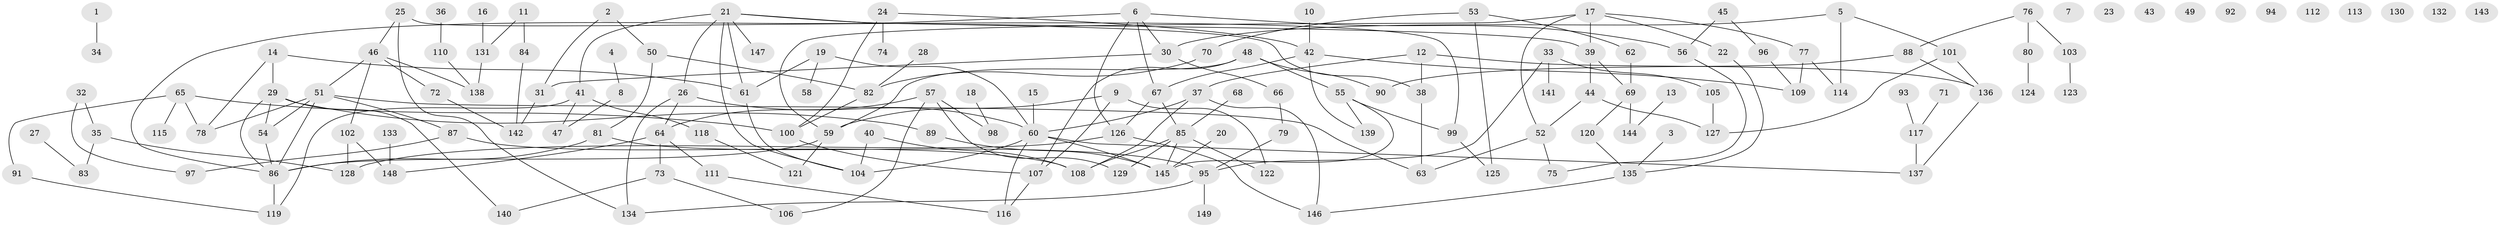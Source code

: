 // Generated by graph-tools (version 1.1) at 2025/13/03/09/25 04:13:12]
// undirected, 149 vertices, 192 edges
graph export_dot {
graph [start="1"]
  node [color=gray90,style=filled];
  1;
  2;
  3;
  4;
  5;
  6;
  7;
  8;
  9;
  10;
  11;
  12;
  13;
  14;
  15;
  16;
  17;
  18;
  19;
  20;
  21;
  22;
  23;
  24;
  25;
  26;
  27;
  28;
  29;
  30;
  31;
  32;
  33;
  34;
  35;
  36;
  37;
  38;
  39;
  40;
  41;
  42;
  43;
  44;
  45;
  46;
  47;
  48;
  49;
  50;
  51;
  52;
  53;
  54;
  55;
  56;
  57;
  58;
  59;
  60;
  61;
  62;
  63;
  64;
  65;
  66;
  67;
  68;
  69;
  70;
  71;
  72;
  73;
  74;
  75;
  76;
  77;
  78;
  79;
  80;
  81;
  82;
  83;
  84;
  85;
  86;
  87;
  88;
  89;
  90;
  91;
  92;
  93;
  94;
  95;
  96;
  97;
  98;
  99;
  100;
  101;
  102;
  103;
  104;
  105;
  106;
  107;
  108;
  109;
  110;
  111;
  112;
  113;
  114;
  115;
  116;
  117;
  118;
  119;
  120;
  121;
  122;
  123;
  124;
  125;
  126;
  127;
  128;
  129;
  130;
  131;
  132;
  133;
  134;
  135;
  136;
  137;
  138;
  139;
  140;
  141;
  142;
  143;
  144;
  145;
  146;
  147;
  148;
  149;
  1 -- 34;
  2 -- 31;
  2 -- 50;
  3 -- 135;
  4 -- 8;
  5 -- 30;
  5 -- 101;
  5 -- 114;
  6 -- 30;
  6 -- 56;
  6 -- 67;
  6 -- 86;
  6 -- 126;
  8 -- 47;
  9 -- 59;
  9 -- 107;
  9 -- 122;
  10 -- 42;
  11 -- 84;
  11 -- 131;
  12 -- 37;
  12 -- 38;
  12 -- 136;
  13 -- 144;
  14 -- 29;
  14 -- 61;
  14 -- 78;
  15 -- 60;
  16 -- 131;
  17 -- 22;
  17 -- 39;
  17 -- 52;
  17 -- 59;
  17 -- 77;
  18 -- 98;
  19 -- 58;
  19 -- 60;
  19 -- 61;
  20 -- 145;
  21 -- 26;
  21 -- 38;
  21 -- 39;
  21 -- 41;
  21 -- 61;
  21 -- 104;
  21 -- 147;
  22 -- 135;
  24 -- 42;
  24 -- 74;
  24 -- 100;
  25 -- 46;
  25 -- 99;
  25 -- 134;
  26 -- 60;
  26 -- 64;
  26 -- 134;
  27 -- 83;
  28 -- 82;
  29 -- 54;
  29 -- 86;
  29 -- 89;
  29 -- 140;
  30 -- 31;
  30 -- 66;
  31 -- 142;
  32 -- 35;
  32 -- 97;
  33 -- 95;
  33 -- 105;
  33 -- 141;
  35 -- 83;
  35 -- 128;
  36 -- 110;
  37 -- 60;
  37 -- 108;
  37 -- 146;
  38 -- 63;
  39 -- 44;
  39 -- 69;
  40 -- 104;
  40 -- 108;
  41 -- 47;
  41 -- 118;
  41 -- 119;
  42 -- 67;
  42 -- 109;
  42 -- 139;
  44 -- 52;
  44 -- 127;
  45 -- 56;
  45 -- 96;
  46 -- 51;
  46 -- 72;
  46 -- 102;
  46 -- 138;
  48 -- 55;
  48 -- 59;
  48 -- 90;
  48 -- 107;
  50 -- 81;
  50 -- 82;
  51 -- 54;
  51 -- 63;
  51 -- 78;
  51 -- 86;
  51 -- 87;
  52 -- 63;
  52 -- 75;
  53 -- 62;
  53 -- 70;
  53 -- 125;
  54 -- 86;
  55 -- 99;
  55 -- 139;
  55 -- 145;
  56 -- 75;
  57 -- 64;
  57 -- 98;
  57 -- 106;
  57 -- 129;
  59 -- 86;
  59 -- 121;
  60 -- 104;
  60 -- 116;
  60 -- 137;
  60 -- 145;
  61 -- 104;
  62 -- 69;
  64 -- 73;
  64 -- 111;
  64 -- 148;
  65 -- 78;
  65 -- 91;
  65 -- 100;
  65 -- 115;
  66 -- 79;
  67 -- 85;
  67 -- 126;
  68 -- 85;
  69 -- 120;
  69 -- 144;
  70 -- 82;
  71 -- 117;
  72 -- 142;
  73 -- 106;
  73 -- 140;
  76 -- 80;
  76 -- 88;
  76 -- 103;
  77 -- 109;
  77 -- 114;
  79 -- 95;
  80 -- 124;
  81 -- 86;
  81 -- 95;
  82 -- 100;
  84 -- 142;
  85 -- 108;
  85 -- 122;
  85 -- 129;
  85 -- 145;
  86 -- 119;
  87 -- 97;
  87 -- 108;
  88 -- 90;
  88 -- 136;
  89 -- 145;
  91 -- 119;
  93 -- 117;
  95 -- 134;
  95 -- 149;
  96 -- 109;
  99 -- 125;
  100 -- 107;
  101 -- 127;
  101 -- 136;
  102 -- 128;
  102 -- 148;
  103 -- 123;
  105 -- 127;
  107 -- 116;
  110 -- 138;
  111 -- 116;
  117 -- 137;
  118 -- 121;
  120 -- 135;
  126 -- 128;
  126 -- 146;
  131 -- 138;
  133 -- 148;
  135 -- 146;
  136 -- 137;
}
